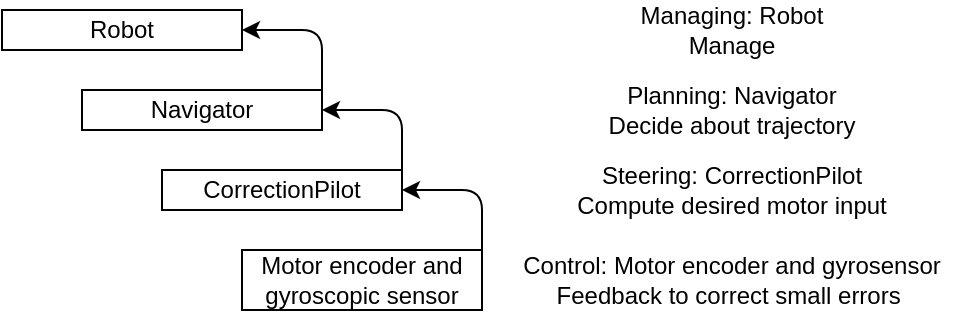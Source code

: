 <mxfile version="10.6.0" type="device"><diagram id="a5uctrcubLSu8JBcMVlg" name="Page-1"><mxGraphModel dx="672" dy="705" grid="1" gridSize="10" guides="1" tooltips="1" connect="1" arrows="1" fold="1" page="1" pageScale="1" pageWidth="827" pageHeight="1169" math="0" shadow="0"><root><mxCell id="0"/><mxCell id="1" parent="0"/><mxCell id="uMFd6ZCbxlCG99oHcRMt-1" value="Robot" style="rounded=0;whiteSpace=wrap;html=1;" vertex="1" parent="1"><mxGeometry x="40" y="20" width="120" height="20" as="geometry"/></mxCell><mxCell id="uMFd6ZCbxlCG99oHcRMt-2" value="Navigator" style="rounded=0;whiteSpace=wrap;html=1;" vertex="1" parent="1"><mxGeometry x="80" y="60" width="120" height="20" as="geometry"/></mxCell><mxCell id="uMFd6ZCbxlCG99oHcRMt-3" value="CorrectionPilot" style="rounded=0;whiteSpace=wrap;html=1;" vertex="1" parent="1"><mxGeometry x="120" y="100" width="120" height="20" as="geometry"/></mxCell><mxCell id="uMFd6ZCbxlCG99oHcRMt-4" value="Motor encoder and gyroscopic sensor" style="rounded=0;whiteSpace=wrap;html=1;" vertex="1" parent="1"><mxGeometry x="160" y="140" width="120" height="30" as="geometry"/></mxCell><mxCell id="uMFd6ZCbxlCG99oHcRMt-5" value="" style="endArrow=classic;html=1;exitX=1;exitY=0.5;exitDx=0;exitDy=0;entryX=1;entryY=0.5;entryDx=0;entryDy=0;" edge="1" parent="1" source="uMFd6ZCbxlCG99oHcRMt-4" target="uMFd6ZCbxlCG99oHcRMt-3"><mxGeometry width="50" height="50" relative="1" as="geometry"><mxPoint x="40" y="240" as="sourcePoint"/><mxPoint x="90" y="190" as="targetPoint"/><Array as="points"><mxPoint x="280" y="110"/></Array></mxGeometry></mxCell><mxCell id="uMFd6ZCbxlCG99oHcRMt-6" value="" style="endArrow=classic;html=1;exitX=1;exitY=0.5;exitDx=0;exitDy=0;entryX=1;entryY=0.5;entryDx=0;entryDy=0;" edge="1" parent="1" target="uMFd6ZCbxlCG99oHcRMt-2"><mxGeometry width="50" height="50" relative="1" as="geometry"><mxPoint x="240" y="100" as="sourcePoint"/><mxPoint x="200" y="55" as="targetPoint"/><Array as="points"><mxPoint x="240" y="70"/></Array></mxGeometry></mxCell><mxCell id="uMFd6ZCbxlCG99oHcRMt-7" value="" style="endArrow=classic;html=1;exitX=1;exitY=0.5;exitDx=0;exitDy=0;entryX=1;entryY=0.5;entryDx=0;entryDy=0;" edge="1" parent="1"><mxGeometry width="50" height="50" relative="1" as="geometry"><mxPoint x="200" y="60" as="sourcePoint"/><mxPoint x="160" y="30" as="targetPoint"/><Array as="points"><mxPoint x="200" y="30"/></Array></mxGeometry></mxCell><mxCell id="uMFd6ZCbxlCG99oHcRMt-8" value="Managing: Robot&lt;br&gt;Manage&lt;br&gt;" style="text;html=1;strokeColor=none;fillColor=none;align=center;verticalAlign=middle;whiteSpace=wrap;rounded=0;" vertex="1" parent="1"><mxGeometry x="290" y="20" width="230" height="20" as="geometry"/></mxCell><mxCell id="uMFd6ZCbxlCG99oHcRMt-9" value="Planning: Navigator&lt;br&gt;Decide about trajectory&lt;br&gt;" style="text;html=1;strokeColor=none;fillColor=none;align=center;verticalAlign=middle;whiteSpace=wrap;rounded=0;" vertex="1" parent="1"><mxGeometry x="290" y="60" width="230" height="20" as="geometry"/></mxCell><mxCell id="uMFd6ZCbxlCG99oHcRMt-10" value="Steering: CorrectionPilot&lt;br&gt;Compute desired motor input&lt;br&gt;" style="text;html=1;strokeColor=none;fillColor=none;align=center;verticalAlign=middle;whiteSpace=wrap;rounded=0;" vertex="1" parent="1"><mxGeometry x="290" y="100" width="230" height="20" as="geometry"/></mxCell><mxCell id="uMFd6ZCbxlCG99oHcRMt-11" value="Control: Motor encoder and gyrosensor&lt;br&gt;Feedback to correct small errors&amp;nbsp;&lt;br&gt;" style="text;html=1;strokeColor=none;fillColor=none;align=center;verticalAlign=middle;whiteSpace=wrap;rounded=0;" vertex="1" parent="1"><mxGeometry x="290" y="145" width="230" height="20" as="geometry"/></mxCell></root></mxGraphModel></diagram></mxfile>